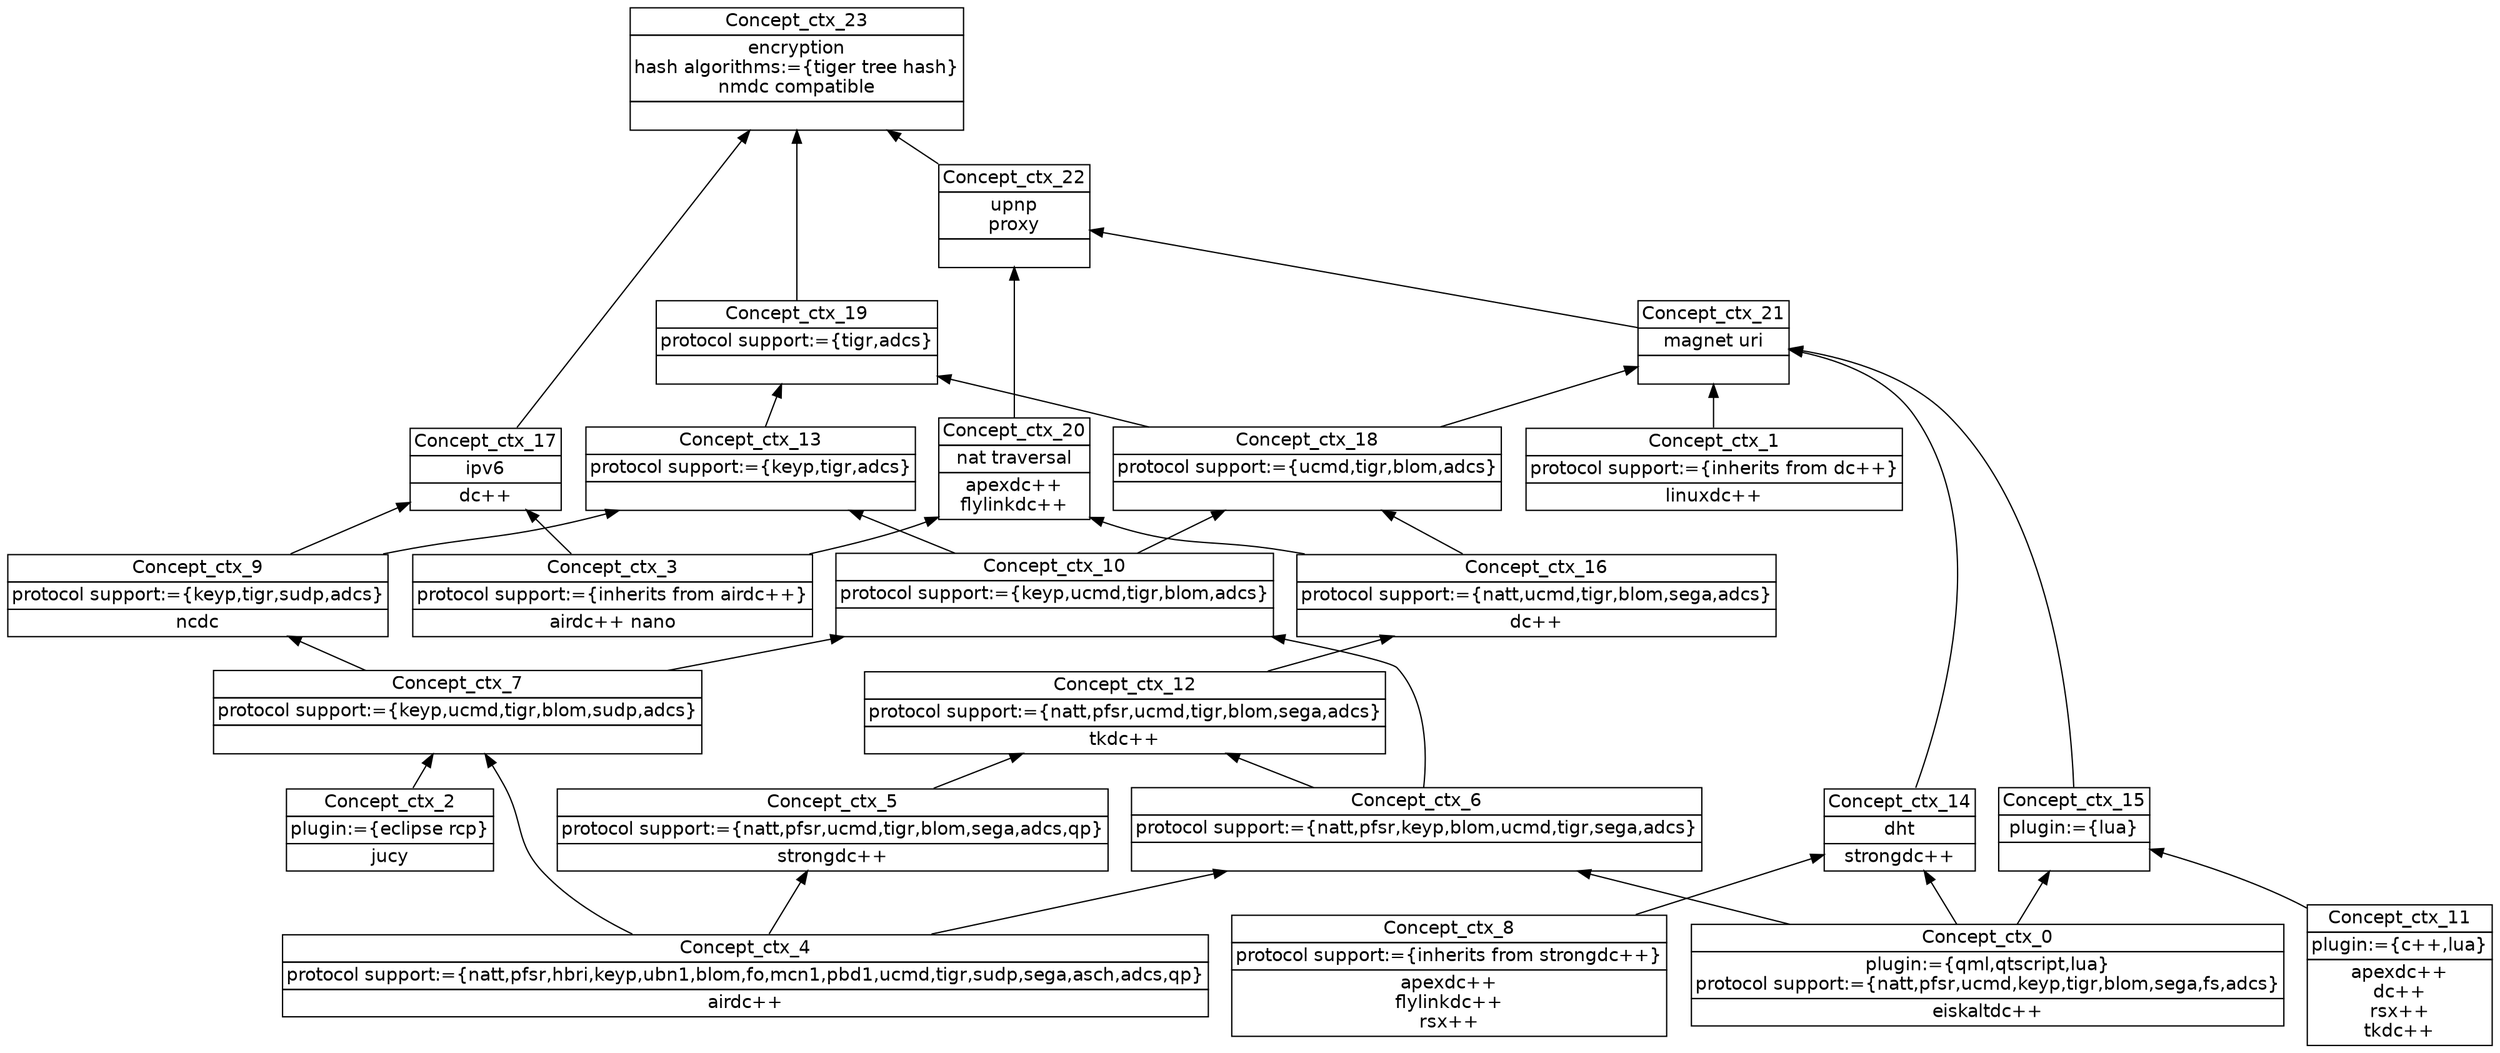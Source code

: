 digraph G { 
	rankdir=BT;
	margin=0;
	node [margin="0.03,0.03",fontname="DejaVu Sans"];
	ranksep=0.3;
	nodesep=0.2;
//graph[label="name:ctx,concept number:24,object number:12,attribute number:28"
10 [shape=none,label=<<table border="0" cellborder="1" cellspacing="0" port="p"><tr><td>Concept_ctx_3</td></tr><tr><td>protocol support:={inherits from airdc++}<br/></td></tr><tr><td>airdc++ nano<br/></td></tr></table>>];
11 [shape=none,label=<<table border="0" cellborder="1" cellspacing="0" port="p"><tr><td>Concept_ctx_1</td></tr><tr><td>protocol support:={inherits from dc++}<br/></td></tr><tr><td>linuxdc++<br/></td></tr></table>>];
23 [shape=none,label=<<table border="0" cellborder="1" cellspacing="0" port="p"><tr><td>Concept_ctx_4</td></tr><tr><td>protocol support:={natt,pfsr,hbri,keyp,ubn1,blom,fo,mcn1,pbd1,ucmd,tigr,sudp,sega,asch,adcs,qp}<br/></td></tr><tr><td>airdc++<br/></td></tr></table>>];
6 [shape=none,label=<<table border="0" cellborder="1" cellspacing="0" port="p"><tr><td>Concept_ctx_2</td></tr><tr><td>plugin:={eclipse rcp}<br/></td></tr><tr><td>jucy<br/></td></tr></table>>];
9 [shape=none,label=<<table border="0" cellborder="1" cellspacing="0" port="p"><tr><td>Concept_ctx_0</td></tr><tr><td>plugin:={qml,qtscript,lua}<br/>protocol support:={natt,pfsr,ucmd,keyp,tigr,blom,sega,fs,adcs}<br/></td></tr><tr><td>eiskaltdc++<br/></td></tr></table>>];
19 [shape=none,label=<<table border="0" cellborder="1" cellspacing="0" port="p"><tr><td>Concept_ctx_7</td></tr><tr><td>protocol support:={keyp,ucmd,tigr,blom,sudp,adcs}<br/></td></tr><tr><td><br/></td></tr></table>>];
21 [shape=none,label=<<table border="0" cellborder="1" cellspacing="0" port="p"><tr><td>Concept_ctx_5</td></tr><tr><td>protocol support:={natt,pfsr,ucmd,tigr,blom,sega,adcs,qp}<br/></td></tr><tr><td>strongdc++<br/></td></tr></table>>];
22 [shape=none,label=<<table border="0" cellborder="1" cellspacing="0" port="p"><tr><td>Concept_ctx_6</td></tr><tr><td>protocol support:={natt,pfsr,keyp,blom,ucmd,tigr,sega,adcs}<br/></td></tr><tr><td><br/></td></tr></table>>];
12 [shape=none,label=<<table border="0" cellborder="1" cellspacing="0" port="p"><tr><td>Concept_ctx_8</td></tr><tr><td>protocol support:={inherits from strongdc++}<br/></td></tr><tr><td>apexdc++<br/>flylinkdc++<br/>rsx++<br/></td></tr></table>>];
15 [shape=none,label=<<table border="0" cellborder="1" cellspacing="0" port="p"><tr><td>Concept_ctx_9</td></tr><tr><td>protocol support:={keyp,tigr,sudp,adcs}<br/></td></tr><tr><td>ncdc<br/></td></tr></table>>];
17 [shape=none,label=<<table border="0" cellborder="1" cellspacing="0" port="p"><tr><td>Concept_ctx_10</td></tr><tr><td>protocol support:={keyp,ucmd,tigr,blom,adcs}<br/></td></tr><tr><td><br/></td></tr></table>>];
14 [shape=none,label=<<table border="0" cellborder="1" cellspacing="0" port="p"><tr><td>Concept_ctx_13</td></tr><tr><td>protocol support:={keyp,tigr,adcs}<br/></td></tr><tr><td><br/></td></tr></table>>];
20 [shape=none,label=<<table border="0" cellborder="1" cellspacing="0" port="p"><tr><td>Concept_ctx_12</td></tr><tr><td>protocol support:={natt,pfsr,ucmd,tigr,blom,sega,adcs}<br/></td></tr><tr><td>tkdc++<br/></td></tr></table>>];
8 [shape=none,label=<<table border="0" cellborder="1" cellspacing="0" port="p"><tr><td>Concept_ctx_11</td></tr><tr><td>plugin:={c++,lua}<br/></td></tr><tr><td>apexdc++<br/>dc++<br/>rsx++<br/>tkdc++<br/></td></tr></table>>];
18 [shape=none,label=<<table border="0" cellborder="1" cellspacing="0" port="p"><tr><td>Concept_ctx_16</td></tr><tr><td>protocol support:={natt,ucmd,tigr,blom,sega,adcs}<br/></td></tr><tr><td>dc++<br/></td></tr></table>>];
3 [shape=none,label=<<table border="0" cellborder="1" cellspacing="0" port="p"><tr><td>Concept_ctx_14</td></tr><tr><td>dht<br/></td></tr><tr><td>strongdc++<br/></td></tr></table>>];
5 [shape=none,label=<<table border="0" cellborder="1" cellspacing="0" port="p"><tr><td>Concept_ctx_17</td></tr><tr><td>ipv6<br/></td></tr><tr><td>dc++<br/></td></tr></table>>];
7 [shape=none,label=<<table border="0" cellborder="1" cellspacing="0" port="p"><tr><td>Concept_ctx_15</td></tr><tr><td>plugin:={lua}<br/></td></tr><tr><td><br/></td></tr></table>>];
16 [shape=none,label=<<table border="0" cellborder="1" cellspacing="0" port="p"><tr><td>Concept_ctx_18</td></tr><tr><td>protocol support:={ucmd,tigr,blom,adcs}<br/></td></tr><tr><td><br/></td></tr></table>>];
13 [shape=none,label=<<table border="0" cellborder="1" cellspacing="0" port="p"><tr><td>Concept_ctx_19</td></tr><tr><td>protocol support:={tigr,adcs}<br/></td></tr><tr><td><br/></td></tr></table>>];
2 [shape=none,label=<<table border="0" cellborder="1" cellspacing="0" port="p"><tr><td>Concept_ctx_20</td></tr><tr><td>nat traversal<br/></td></tr><tr><td>apexdc++<br/>flylinkdc++<br/></td></tr></table>>];
0 [shape=none,label=<<table border="0" cellborder="1" cellspacing="0" port="p"><tr><td>Concept_ctx_21</td></tr><tr><td>magnet uri<br/></td></tr><tr><td><br/></td></tr></table>>];
1 [shape=none,label=<<table border="0" cellborder="1" cellspacing="0" port="p"><tr><td>Concept_ctx_22</td></tr><tr><td>upnp<br/>proxy<br/></td></tr><tr><td><br/></td></tr></table>>];
4 [shape=none,label=<<table border="0" cellborder="1" cellspacing="0" port="p"><tr><td>Concept_ctx_23</td></tr><tr><td>encryption<br/>hash algorithms:={tiger tree hash}<br/>nmdc compatible<br/></td></tr><tr><td><br/></td></tr></table>>];
	6:p -> 19:p
	23:p -> 19:p
	23:p -> 21:p
	9:p -> 22:p
	23:p -> 22:p
	19:p -> 15:p
	19:p -> 17:p
	22:p -> 17:p
	15:p -> 14:p
	17:p -> 14:p
	21:p -> 20:p
	22:p -> 20:p
	20:p -> 18:p
	9:p -> 3:p
	12:p -> 3:p
	15:p -> 5:p
	10:p -> 5:p
	9:p -> 7:p
	8:p -> 7:p
	17:p -> 16:p
	18:p -> 16:p
	14:p -> 13:p
	16:p -> 13:p
	18:p -> 2:p
	10:p -> 2:p
	16:p -> 0:p
	3:p -> 0:p
	7:p -> 0:p
	11:p -> 0:p
	0:p -> 1:p
	2:p -> 1:p
	5:p -> 4:p
	1:p -> 4:p
	13:p -> 4:p
}